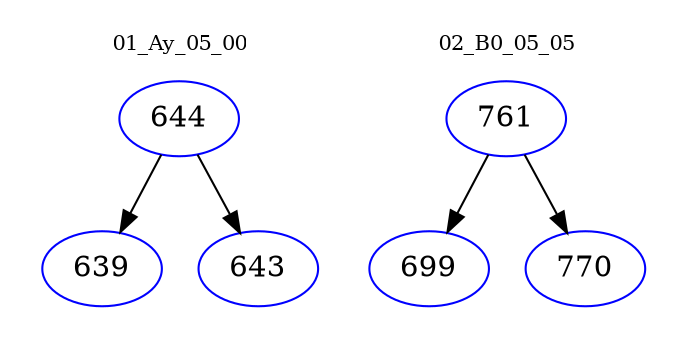 digraph{
subgraph cluster_0 {
color = white
label = "01_Ay_05_00";
fontsize=10;
T0_644 [label="644", color="blue"]
T0_644 -> T0_639 [color="black"]
T0_639 [label="639", color="blue"]
T0_644 -> T0_643 [color="black"]
T0_643 [label="643", color="blue"]
}
subgraph cluster_1 {
color = white
label = "02_B0_05_05";
fontsize=10;
T1_761 [label="761", color="blue"]
T1_761 -> T1_699 [color="black"]
T1_699 [label="699", color="blue"]
T1_761 -> T1_770 [color="black"]
T1_770 [label="770", color="blue"]
}
}

